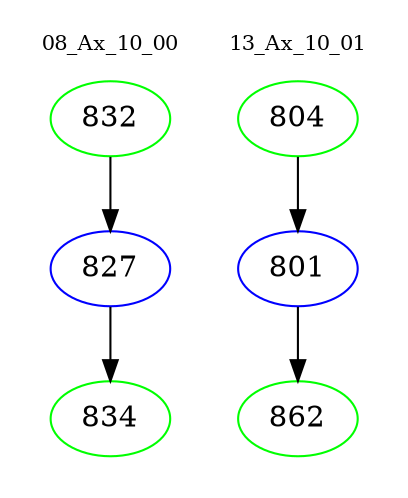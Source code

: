 digraph{
subgraph cluster_0 {
color = white
label = "08_Ax_10_00";
fontsize=10;
T0_832 [label="832", color="green"]
T0_832 -> T0_827 [color="black"]
T0_827 [label="827", color="blue"]
T0_827 -> T0_834 [color="black"]
T0_834 [label="834", color="green"]
}
subgraph cluster_1 {
color = white
label = "13_Ax_10_01";
fontsize=10;
T1_804 [label="804", color="green"]
T1_804 -> T1_801 [color="black"]
T1_801 [label="801", color="blue"]
T1_801 -> T1_862 [color="black"]
T1_862 [label="862", color="green"]
}
}
